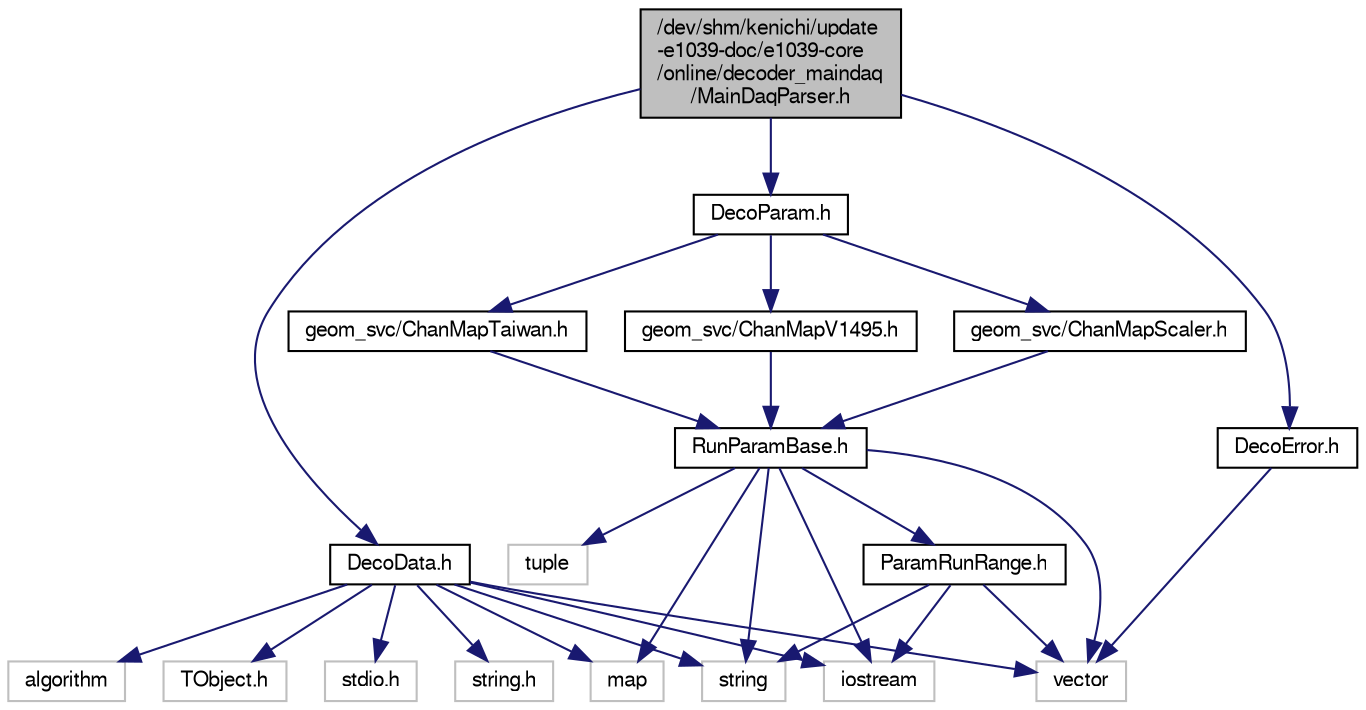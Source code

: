 digraph "/dev/shm/kenichi/update-e1039-doc/e1039-core/online/decoder_maindaq/MainDaqParser.h"
{
  bgcolor="transparent";
  edge [fontname="FreeSans",fontsize="10",labelfontname="FreeSans",labelfontsize="10"];
  node [fontname="FreeSans",fontsize="10",shape=record];
  Node1 [label="/dev/shm/kenichi/update\l-e1039-doc/e1039-core\l/online/decoder_maindaq\l/MainDaqParser.h",height=0.2,width=0.4,color="black", fillcolor="grey75", style="filled" fontcolor="black"];
  Node1 -> Node2 [color="midnightblue",fontsize="10",style="solid",fontname="FreeSans"];
  Node2 [label="DecoData.h",height=0.2,width=0.4,color="black",URL="$d1/d7f/DecoData_8h.html"];
  Node2 -> Node3 [color="midnightblue",fontsize="10",style="solid",fontname="FreeSans"];
  Node3 [label="stdio.h",height=0.2,width=0.4,color="grey75"];
  Node2 -> Node4 [color="midnightblue",fontsize="10",style="solid",fontname="FreeSans"];
  Node4 [label="iostream",height=0.2,width=0.4,color="grey75"];
  Node2 -> Node5 [color="midnightblue",fontsize="10",style="solid",fontname="FreeSans"];
  Node5 [label="string.h",height=0.2,width=0.4,color="grey75"];
  Node2 -> Node6 [color="midnightblue",fontsize="10",style="solid",fontname="FreeSans"];
  Node6 [label="string",height=0.2,width=0.4,color="grey75"];
  Node2 -> Node7 [color="midnightblue",fontsize="10",style="solid",fontname="FreeSans"];
  Node7 [label="vector",height=0.2,width=0.4,color="grey75"];
  Node2 -> Node8 [color="midnightblue",fontsize="10",style="solid",fontname="FreeSans"];
  Node8 [label="map",height=0.2,width=0.4,color="grey75"];
  Node2 -> Node9 [color="midnightblue",fontsize="10",style="solid",fontname="FreeSans"];
  Node9 [label="algorithm",height=0.2,width=0.4,color="grey75"];
  Node2 -> Node10 [color="midnightblue",fontsize="10",style="solid",fontname="FreeSans"];
  Node10 [label="TObject.h",height=0.2,width=0.4,color="grey75"];
  Node1 -> Node11 [color="midnightblue",fontsize="10",style="solid",fontname="FreeSans"];
  Node11 [label="DecoParam.h",height=0.2,width=0.4,color="black",URL="$d9/da4/DecoParam_8h.html"];
  Node11 -> Node12 [color="midnightblue",fontsize="10",style="solid",fontname="FreeSans"];
  Node12 [label="geom_svc/ChanMapTaiwan.h",height=0.2,width=0.4,color="black",URL="$d2/dab/ChanMapTaiwan_8h.html"];
  Node12 -> Node13 [color="midnightblue",fontsize="10",style="solid",fontname="FreeSans"];
  Node13 [label="RunParamBase.h",height=0.2,width=0.4,color="black",URL="$d4/d28/RunParamBase_8h.html"];
  Node13 -> Node4 [color="midnightblue",fontsize="10",style="solid",fontname="FreeSans"];
  Node13 -> Node8 [color="midnightblue",fontsize="10",style="solid",fontname="FreeSans"];
  Node13 -> Node7 [color="midnightblue",fontsize="10",style="solid",fontname="FreeSans"];
  Node13 -> Node6 [color="midnightblue",fontsize="10",style="solid",fontname="FreeSans"];
  Node13 -> Node14 [color="midnightblue",fontsize="10",style="solid",fontname="FreeSans"];
  Node14 [label="tuple",height=0.2,width=0.4,color="grey75"];
  Node13 -> Node15 [color="midnightblue",fontsize="10",style="solid",fontname="FreeSans"];
  Node15 [label="ParamRunRange.h",height=0.2,width=0.4,color="black",URL="$d0/dc7/ParamRunRange_8h.html"];
  Node15 -> Node4 [color="midnightblue",fontsize="10",style="solid",fontname="FreeSans"];
  Node15 -> Node7 [color="midnightblue",fontsize="10",style="solid",fontname="FreeSans"];
  Node15 -> Node6 [color="midnightblue",fontsize="10",style="solid",fontname="FreeSans"];
  Node11 -> Node16 [color="midnightblue",fontsize="10",style="solid",fontname="FreeSans"];
  Node16 [label="geom_svc/ChanMapV1495.h",height=0.2,width=0.4,color="black",URL="$d9/d97/ChanMapV1495_8h.html"];
  Node16 -> Node13 [color="midnightblue",fontsize="10",style="solid",fontname="FreeSans"];
  Node11 -> Node17 [color="midnightblue",fontsize="10",style="solid",fontname="FreeSans"];
  Node17 [label="geom_svc/ChanMapScaler.h",height=0.2,width=0.4,color="black",URL="$d5/de1/ChanMapScaler_8h.html"];
  Node17 -> Node13 [color="midnightblue",fontsize="10",style="solid",fontname="FreeSans"];
  Node1 -> Node18 [color="midnightblue",fontsize="10",style="solid",fontname="FreeSans"];
  Node18 [label="DecoError.h",height=0.2,width=0.4,color="black",URL="$d5/d82/DecoError_8h.html"];
  Node18 -> Node7 [color="midnightblue",fontsize="10",style="solid",fontname="FreeSans"];
}
